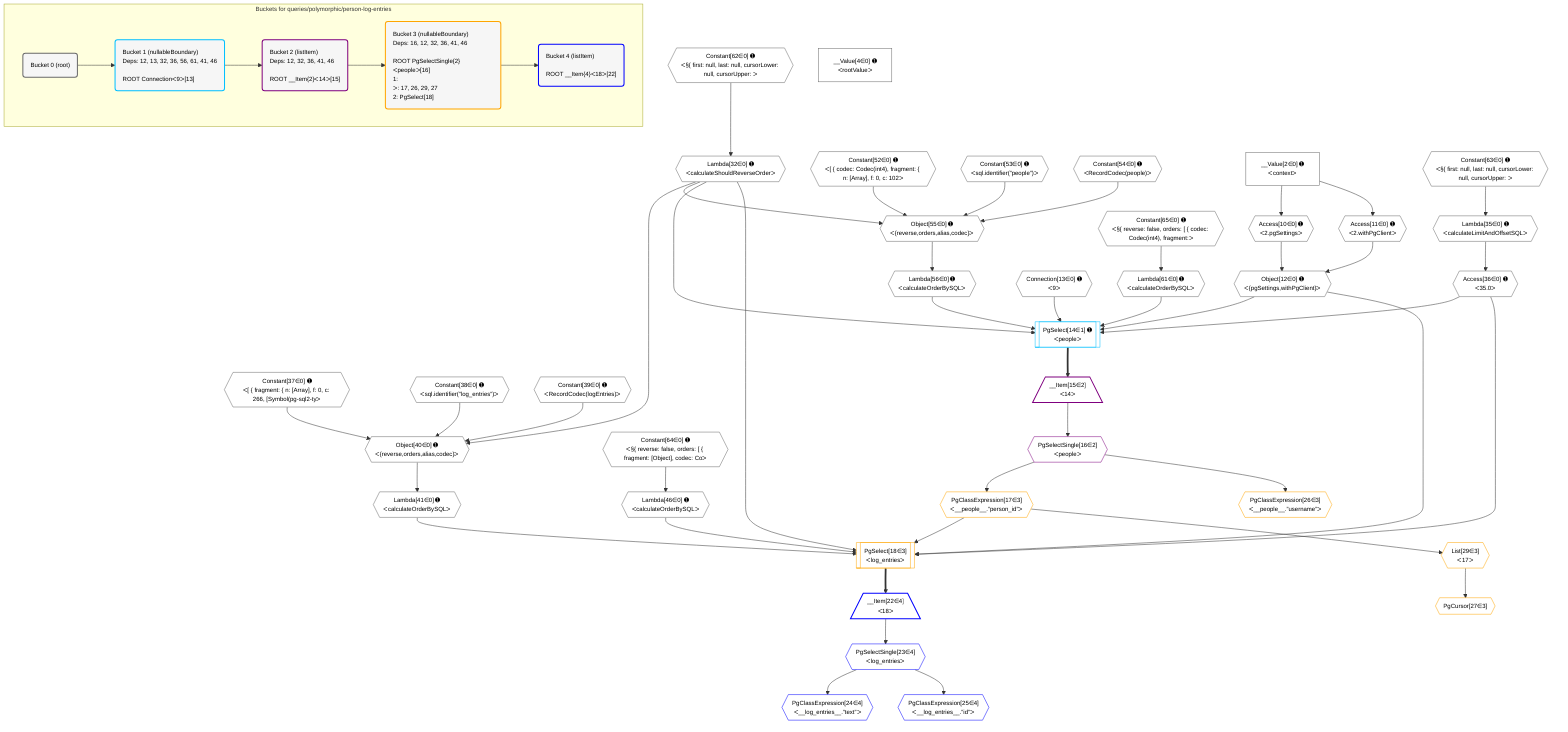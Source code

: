 %%{init: {'themeVariables': { 'fontSize': '12px'}}}%%
graph TD
    classDef path fill:#eee,stroke:#000,color:#000
    classDef plan fill:#fff,stroke-width:1px,color:#000
    classDef itemplan fill:#fff,stroke-width:2px,color:#000
    classDef unbatchedplan fill:#dff,stroke-width:1px,color:#000
    classDef sideeffectplan fill:#fcc,stroke-width:2px,color:#000
    classDef bucket fill:#f6f6f6,color:#000,stroke-width:2px,text-align:left


    %% plan dependencies
    Object40{{"Object[40∈0] ➊<br />ᐸ{reverse,orders,alias,codec}ᐳ"}}:::plan
    Lambda32{{"Lambda[32∈0] ➊<br />ᐸcalculateShouldReverseOrderᐳ"}}:::plan
    Constant37{{"Constant[37∈0] ➊<br />ᐸ[ { fragment: { n: [Array], f: 0, c: 266, [Symbol(pg-sql2-tyᐳ"}}:::plan
    Constant38{{"Constant[38∈0] ➊<br />ᐸsql.identifier(”log_entries”)ᐳ"}}:::plan
    Constant39{{"Constant[39∈0] ➊<br />ᐸRecordCodec(logEntries)ᐳ"}}:::plan
    Lambda32 & Constant37 & Constant38 & Constant39 --> Object40
    Object55{{"Object[55∈0] ➊<br />ᐸ{reverse,orders,alias,codec}ᐳ"}}:::plan
    Constant52{{"Constant[52∈0] ➊<br />ᐸ[ { codec: Codec(int4), fragment: { n: [Array], f: 0, c: 102ᐳ"}}:::plan
    Constant53{{"Constant[53∈0] ➊<br />ᐸsql.identifier(”people”)ᐳ"}}:::plan
    Constant54{{"Constant[54∈0] ➊<br />ᐸRecordCodec(people)ᐳ"}}:::plan
    Lambda32 & Constant52 & Constant53 & Constant54 --> Object55
    Object12{{"Object[12∈0] ➊<br />ᐸ{pgSettings,withPgClient}ᐳ"}}:::plan
    Access10{{"Access[10∈0] ➊<br />ᐸ2.pgSettingsᐳ"}}:::plan
    Access11{{"Access[11∈0] ➊<br />ᐸ2.withPgClientᐳ"}}:::plan
    Access10 & Access11 --> Object12
    __Value2["__Value[2∈0] ➊<br />ᐸcontextᐳ"]:::plan
    __Value2 --> Access10
    __Value2 --> Access11
    Constant62{{"Constant[62∈0] ➊<br />ᐸ§{ first: null, last: null, cursorLower: null, cursorUpper: ᐳ"}}:::plan
    Constant62 --> Lambda32
    Lambda35{{"Lambda[35∈0] ➊<br />ᐸcalculateLimitAndOffsetSQLᐳ"}}:::plan
    Constant63{{"Constant[63∈0] ➊<br />ᐸ§{ first: null, last: null, cursorLower: null, cursorUpper: ᐳ"}}:::plan
    Constant63 --> Lambda35
    Access36{{"Access[36∈0] ➊<br />ᐸ35.0ᐳ"}}:::plan
    Lambda35 --> Access36
    Lambda41{{"Lambda[41∈0] ➊<br />ᐸcalculateOrderBySQLᐳ"}}:::plan
    Object40 --> Lambda41
    Lambda46{{"Lambda[46∈0] ➊<br />ᐸcalculateOrderBySQLᐳ"}}:::plan
    Constant64{{"Constant[64∈0] ➊<br />ᐸ§{ reverse: false, orders: [ { fragment: [Object], codec: Coᐳ"}}:::plan
    Constant64 --> Lambda46
    Lambda56{{"Lambda[56∈0] ➊<br />ᐸcalculateOrderBySQLᐳ"}}:::plan
    Object55 --> Lambda56
    Lambda61{{"Lambda[61∈0] ➊<br />ᐸcalculateOrderBySQLᐳ"}}:::plan
    Constant65{{"Constant[65∈0] ➊<br />ᐸ§{ reverse: false, orders: [ { codec: Codec(int4), fragment:ᐳ"}}:::plan
    Constant65 --> Lambda61
    __Value4["__Value[4∈0] ➊<br />ᐸrootValueᐳ"]:::plan
    Connection13{{"Connection[13∈0] ➊<br />ᐸ9ᐳ"}}:::plan
    PgSelect14[["PgSelect[14∈1] ➊<br />ᐸpeopleᐳ"]]:::plan
    Object12 & Connection13 & Lambda32 & Access36 & Lambda56 & Lambda61 --> PgSelect14
    __Item15[/"__Item[15∈2]<br />ᐸ14ᐳ"\]:::itemplan
    PgSelect14 ==> __Item15
    PgSelectSingle16{{"PgSelectSingle[16∈2]<br />ᐸpeopleᐳ"}}:::plan
    __Item15 --> PgSelectSingle16
    PgSelect18[["PgSelect[18∈3]<br />ᐸlog_entriesᐳ"]]:::plan
    PgClassExpression17{{"PgClassExpression[17∈3]<br />ᐸ__people__.”person_id”ᐳ"}}:::plan
    Object12 & PgClassExpression17 & Lambda32 & Access36 & Lambda41 & Lambda46 --> PgSelect18
    PgSelectSingle16 --> PgClassExpression17
    PgClassExpression26{{"PgClassExpression[26∈3]<br />ᐸ__people__.”username”ᐳ"}}:::plan
    PgSelectSingle16 --> PgClassExpression26
    PgCursor27{{"PgCursor[27∈3]"}}:::plan
    List29{{"List[29∈3]<br />ᐸ17ᐳ"}}:::plan
    List29 --> PgCursor27
    PgClassExpression17 --> List29
    __Item22[/"__Item[22∈4]<br />ᐸ18ᐳ"\]:::itemplan
    PgSelect18 ==> __Item22
    PgSelectSingle23{{"PgSelectSingle[23∈4]<br />ᐸlog_entriesᐳ"}}:::plan
    __Item22 --> PgSelectSingle23
    PgClassExpression24{{"PgClassExpression[24∈4]<br />ᐸ__log_entries__.”text”ᐳ"}}:::plan
    PgSelectSingle23 --> PgClassExpression24
    PgClassExpression25{{"PgClassExpression[25∈4]<br />ᐸ__log_entries__.”id”ᐳ"}}:::plan
    PgSelectSingle23 --> PgClassExpression25

    %% define steps

    subgraph "Buckets for queries/polymorphic/person-log-entries"
    Bucket0("Bucket 0 (root)"):::bucket
    classDef bucket0 stroke:#696969
    class Bucket0,__Value2,__Value4,Access10,Access11,Object12,Connection13,Lambda32,Lambda35,Access36,Constant37,Constant38,Constant39,Object40,Lambda41,Lambda46,Constant52,Constant53,Constant54,Object55,Lambda56,Lambda61,Constant62,Constant63,Constant64,Constant65 bucket0
    Bucket1("Bucket 1 (nullableBoundary)<br />Deps: 12, 13, 32, 36, 56, 61, 41, 46<br /><br />ROOT Connectionᐸ9ᐳ[13]"):::bucket
    classDef bucket1 stroke:#00bfff
    class Bucket1,PgSelect14 bucket1
    Bucket2("Bucket 2 (listItem)<br />Deps: 12, 32, 36, 41, 46<br /><br />ROOT __Item{2}ᐸ14ᐳ[15]"):::bucket
    classDef bucket2 stroke:#7f007f
    class Bucket2,__Item15,PgSelectSingle16 bucket2
    Bucket3("Bucket 3 (nullableBoundary)<br />Deps: 16, 12, 32, 36, 41, 46<br /><br />ROOT PgSelectSingle{2}ᐸpeopleᐳ[16]<br />1: <br />ᐳ: 17, 26, 29, 27<br />2: PgSelect[18]"):::bucket
    classDef bucket3 stroke:#ffa500
    class Bucket3,PgClassExpression17,PgSelect18,PgClassExpression26,PgCursor27,List29 bucket3
    Bucket4("Bucket 4 (listItem)<br /><br />ROOT __Item{4}ᐸ18ᐳ[22]"):::bucket
    classDef bucket4 stroke:#0000ff
    class Bucket4,__Item22,PgSelectSingle23,PgClassExpression24,PgClassExpression25 bucket4
    Bucket0 --> Bucket1
    Bucket1 --> Bucket2
    Bucket2 --> Bucket3
    Bucket3 --> Bucket4
    end